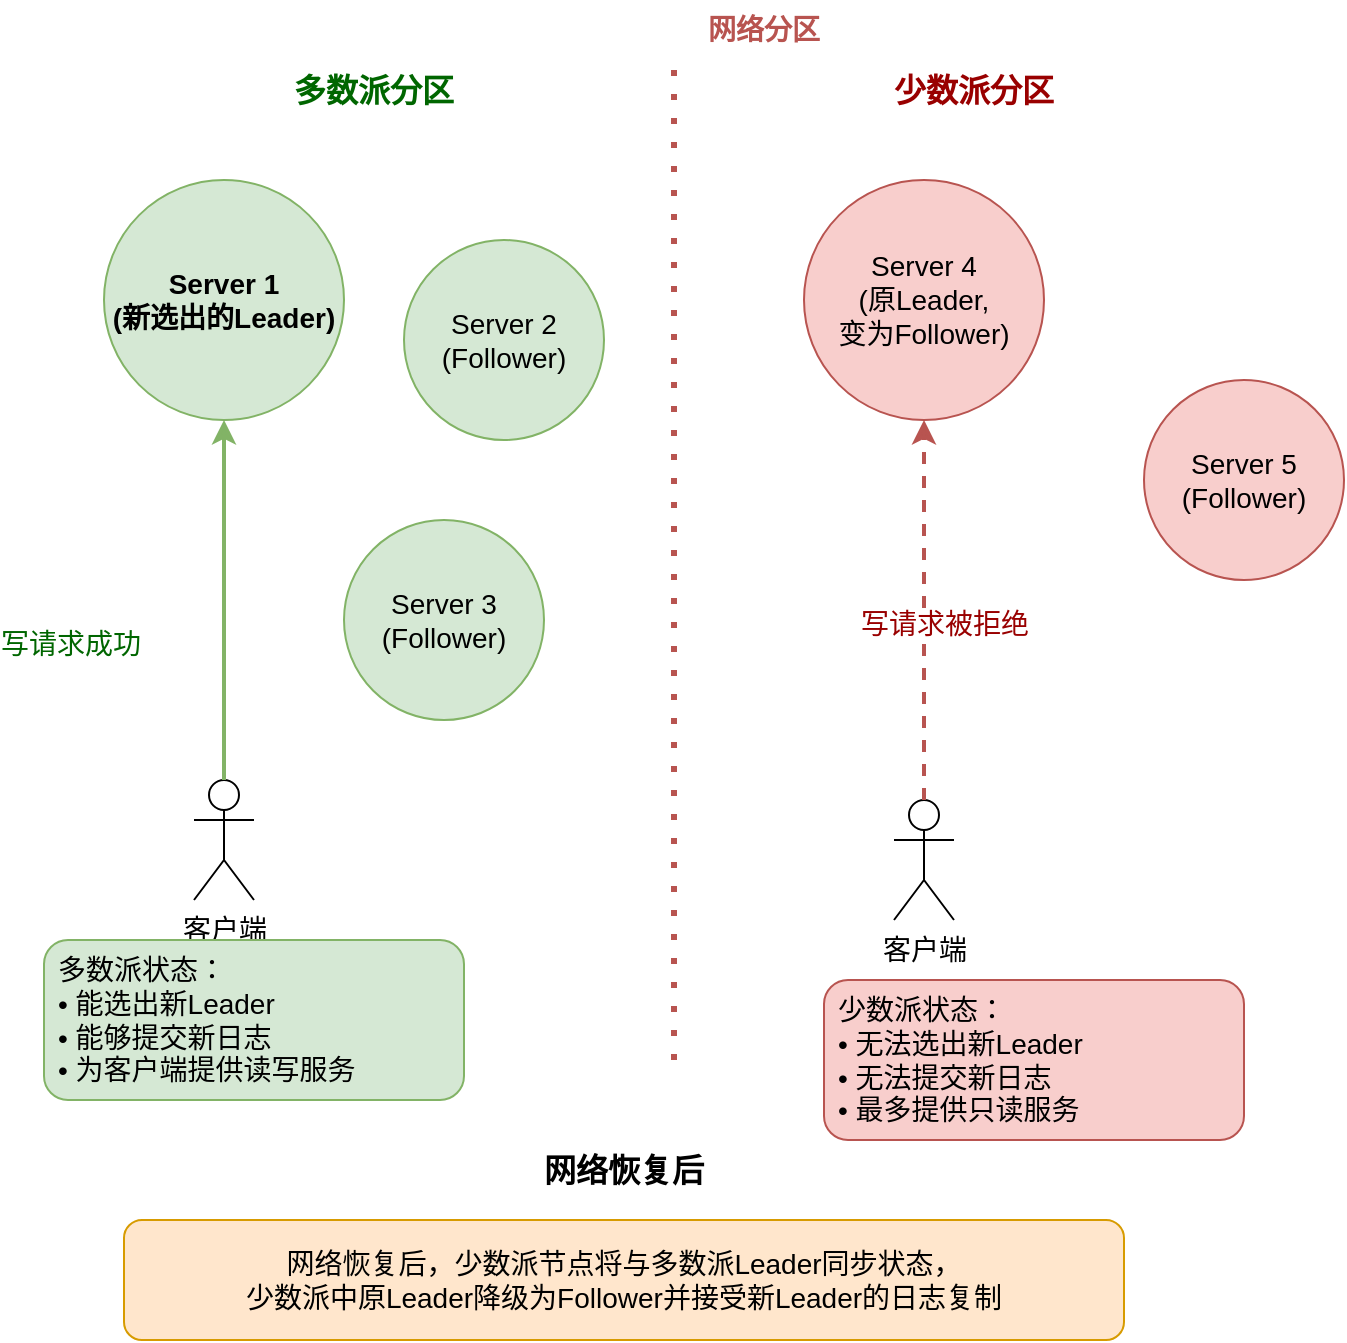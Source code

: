<mxfile version="27.0.3">
  <diagram name="Raft协议在网络分区场景下的行为" id="9_cvzTFHPjwt-u4N8Jex">
    <mxGraphModel dx="1140" dy="680" grid="0" gridSize="10" guides="1" tooltips="1" connect="1" arrows="1" fold="1" page="0" pageScale="1" pageWidth="850" pageHeight="1100" math="0" shadow="0">
      <root>
        <mxCell id="0" />
        <mxCell id="1" parent="0" />
        <mxCell id="JRd8exp3etI0ZSEt-EbP-2" value="" style="endArrow=none;dashed=1;html=1;dashPattern=1 3;strokeWidth=3;fontSize=14;fillColor=#f8cecc;strokeColor=#b85450;" edge="1" parent="1">
          <mxGeometry width="50" height="50" relative="1" as="geometry">
            <mxPoint x="425" y="590" as="sourcePoint" />
            <mxPoint x="425" y="90" as="targetPoint" />
          </mxGeometry>
        </mxCell>
        <mxCell id="JRd8exp3etI0ZSEt-EbP-3" value="多数派分区" style="text;html=1;strokeColor=none;fillColor=none;align=center;verticalAlign=middle;whiteSpace=wrap;rounded=0;fontSize=16;fontStyle=1;fontColor=#006600;" vertex="1" parent="1">
          <mxGeometry x="200" y="90" width="150" height="30" as="geometry" />
        </mxCell>
        <mxCell id="JRd8exp3etI0ZSEt-EbP-4" value="少数派分区" style="text;html=1;strokeColor=none;fillColor=none;align=center;verticalAlign=middle;whiteSpace=wrap;rounded=0;fontSize=16;fontStyle=1;fontColor=#990000;" vertex="1" parent="1">
          <mxGeometry x="500" y="90" width="150" height="30" as="geometry" />
        </mxCell>
        <mxCell id="JRd8exp3etI0ZSEt-EbP-5" value="网络分区" style="text;html=1;strokeColor=none;fillColor=none;align=center;verticalAlign=middle;whiteSpace=wrap;rounded=0;fontSize=14;fontColor=#B85450;fontStyle=1" vertex="1" parent="1">
          <mxGeometry x="425" y="60" width="90" height="30" as="geometry" />
        </mxCell>
        <mxCell id="JRd8exp3etI0ZSEt-EbP-6" value="Server 1&#xa;(新选出的Leader)" style="ellipse;whiteSpace=wrap;html=1;aspect=fixed;fillColor=#d5e8d4;strokeColor=#82b366;fontSize=14;fontStyle=1" vertex="1" parent="1">
          <mxGeometry x="140" y="150" width="120" height="120" as="geometry" />
        </mxCell>
        <mxCell id="JRd8exp3etI0ZSEt-EbP-7" value="Server 2&#xa;(Follower)" style="ellipse;whiteSpace=wrap;html=1;aspect=fixed;fillColor=#d5e8d4;strokeColor=#82b366;fontSize=14;" vertex="1" parent="1">
          <mxGeometry x="290" y="180" width="100" height="100" as="geometry" />
        </mxCell>
        <mxCell id="JRd8exp3etI0ZSEt-EbP-8" value="Server 3&#xa;(Follower)" style="ellipse;whiteSpace=wrap;html=1;aspect=fixed;fillColor=#d5e8d4;strokeColor=#82b366;fontSize=14;" vertex="1" parent="1">
          <mxGeometry x="260" y="320" width="100" height="100" as="geometry" />
        </mxCell>
        <mxCell id="JRd8exp3etI0ZSEt-EbP-9" value="Server 4&#xa;(原Leader,&#xa;变为Follower)" style="ellipse;whiteSpace=wrap;html=1;aspect=fixed;fillColor=#f8cecc;strokeColor=#b85450;fontSize=14;" vertex="1" parent="1">
          <mxGeometry x="490" y="150" width="120" height="120" as="geometry" />
        </mxCell>
        <mxCell id="JRd8exp3etI0ZSEt-EbP-10" value="Server 5&#xa;(Follower)" style="ellipse;whiteSpace=wrap;html=1;aspect=fixed;fillColor=#f8cecc;strokeColor=#b85450;fontSize=14;" vertex="1" parent="1">
          <mxGeometry x="660" y="250" width="100" height="100" as="geometry" />
        </mxCell>
        <mxCell id="JRd8exp3etI0ZSEt-EbP-15" value="客户端" style="shape=umlActor;verticalLabelPosition=bottom;verticalAlign=top;html=1;outlineConnect=0;fontSize=14;" vertex="1" parent="1">
          <mxGeometry x="185" y="450" width="30" height="60" as="geometry" />
        </mxCell>
        <mxCell id="JRd8exp3etI0ZSEt-EbP-16" value="客户端" style="shape=umlActor;verticalLabelPosition=bottom;verticalAlign=top;html=1;outlineConnect=0;fontSize=14;" vertex="1" parent="1">
          <mxGeometry x="535" y="460" width="30" height="60" as="geometry" />
        </mxCell>
        <mxCell id="JRd8exp3etI0ZSEt-EbP-17" value="写请求成功" style="endArrow=classic;html=1;rounded=0;fontSize=14;fontColor=#006600;strokeColor=#82b366;strokeWidth=2;entryX=0.5;entryY=1;entryDx=0;entryDy=0;" edge="1" parent="1" source="JRd8exp3etI0ZSEt-EbP-15" target="JRd8exp3etI0ZSEt-EbP-6">
          <mxGeometry x="-0.243" y="77" width="50" height="50" relative="1" as="geometry">
            <mxPoint x="230" y="450" as="sourcePoint" />
            <mxPoint x="280" y="400" as="targetPoint" />
            <mxPoint as="offset" />
          </mxGeometry>
        </mxCell>
        <mxCell id="JRd8exp3etI0ZSEt-EbP-18" value="写请求被拒绝" style="endArrow=classic;html=1;rounded=0;fontSize=14;fontColor=#990000;strokeColor=#b85450;strokeWidth=2;dashed=1;entryX=0.5;entryY=1;entryDx=0;entryDy=0;" edge="1" parent="1" source="JRd8exp3etI0ZSEt-EbP-16" target="JRd8exp3etI0ZSEt-EbP-9">
          <mxGeometry x="-0.068" y="-10" width="50" height="50" relative="1" as="geometry">
            <mxPoint x="215" y="460" as="sourcePoint" />
            <mxPoint x="220" y="280" as="targetPoint" />
            <mxPoint as="offset" />
          </mxGeometry>
        </mxCell>
        <mxCell id="JRd8exp3etI0ZSEt-EbP-19" value="多数派状态：&#xa;• 能选出新Leader&#xa;• 能够提交新日志&#xa;• 为客户端提供读写服务" style="rounded=1;whiteSpace=wrap;html=1;fontSize=14;fillColor=#d5e8d4;strokeColor=#82b366;align=left;spacingLeft=5;" vertex="1" parent="1">
          <mxGeometry x="110" y="530" width="210" height="80" as="geometry" />
        </mxCell>
        <mxCell id="JRd8exp3etI0ZSEt-EbP-20" value="少数派状态：&#xa;• 无法选出新Leader&#xa;• 无法提交新日志&#xa;• 最多提供只读服务" style="rounded=1;whiteSpace=wrap;html=1;fontSize=14;fillColor=#f8cecc;strokeColor=#b85450;align=left;spacingLeft=5;" vertex="1" parent="1">
          <mxGeometry x="500" y="550" width="210" height="80" as="geometry" />
        </mxCell>
        <mxCell id="JRd8exp3etI0ZSEt-EbP-21" value="网络恢复后" style="text;html=1;strokeColor=none;fillColor=none;align=center;verticalAlign=middle;whiteSpace=wrap;rounded=0;fontSize=16;fontStyle=1" vertex="1" parent="1">
          <mxGeometry x="350" y="630" width="100" height="30" as="geometry" />
        </mxCell>
        <mxCell id="JRd8exp3etI0ZSEt-EbP-22" value="网络恢复后，少数派节点将与多数派Leader同步状态，&#xa;少数派中原Leader降级为Follower并接受新Leader的日志复制" style="rounded=1;whiteSpace=wrap;html=1;fontSize=14;fillColor=#ffe6cc;strokeColor=#d79b00;align=center;" vertex="1" parent="1">
          <mxGeometry x="150" y="670" width="500" height="60" as="geometry" />
        </mxCell>
      </root>
    </mxGraphModel>
  </diagram>
</mxfile>

